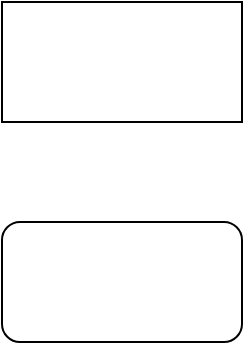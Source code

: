 <mxfile version="20.8.5" type="github">
  <diagram id="-9uFSPUP440fPolNEhje" name="第 1 页">
    <mxGraphModel dx="284" dy="558" grid="1" gridSize="10" guides="1" tooltips="1" connect="1" arrows="1" fold="1" page="1" pageScale="1" pageWidth="827" pageHeight="1169" math="0" shadow="0">
      <root>
        <mxCell id="0" />
        <mxCell id="1" parent="0" />
        <mxCell id="UgoTqiTK6MH3XZuVX_vX-1" value="" style="rounded=0;whiteSpace=wrap;html=1;" parent="1" vertex="1">
          <mxGeometry x="230" y="180" width="120" height="60" as="geometry" />
        </mxCell>
        <mxCell id="2VHx9G9fFcX5vbkQtBTr-1" value="" style="rounded=1;whiteSpace=wrap;html=1;" parent="1" vertex="1">
          <mxGeometry x="230" y="290" width="120" height="60" as="geometry" />
        </mxCell>
      </root>
    </mxGraphModel>
  </diagram>
</mxfile>
